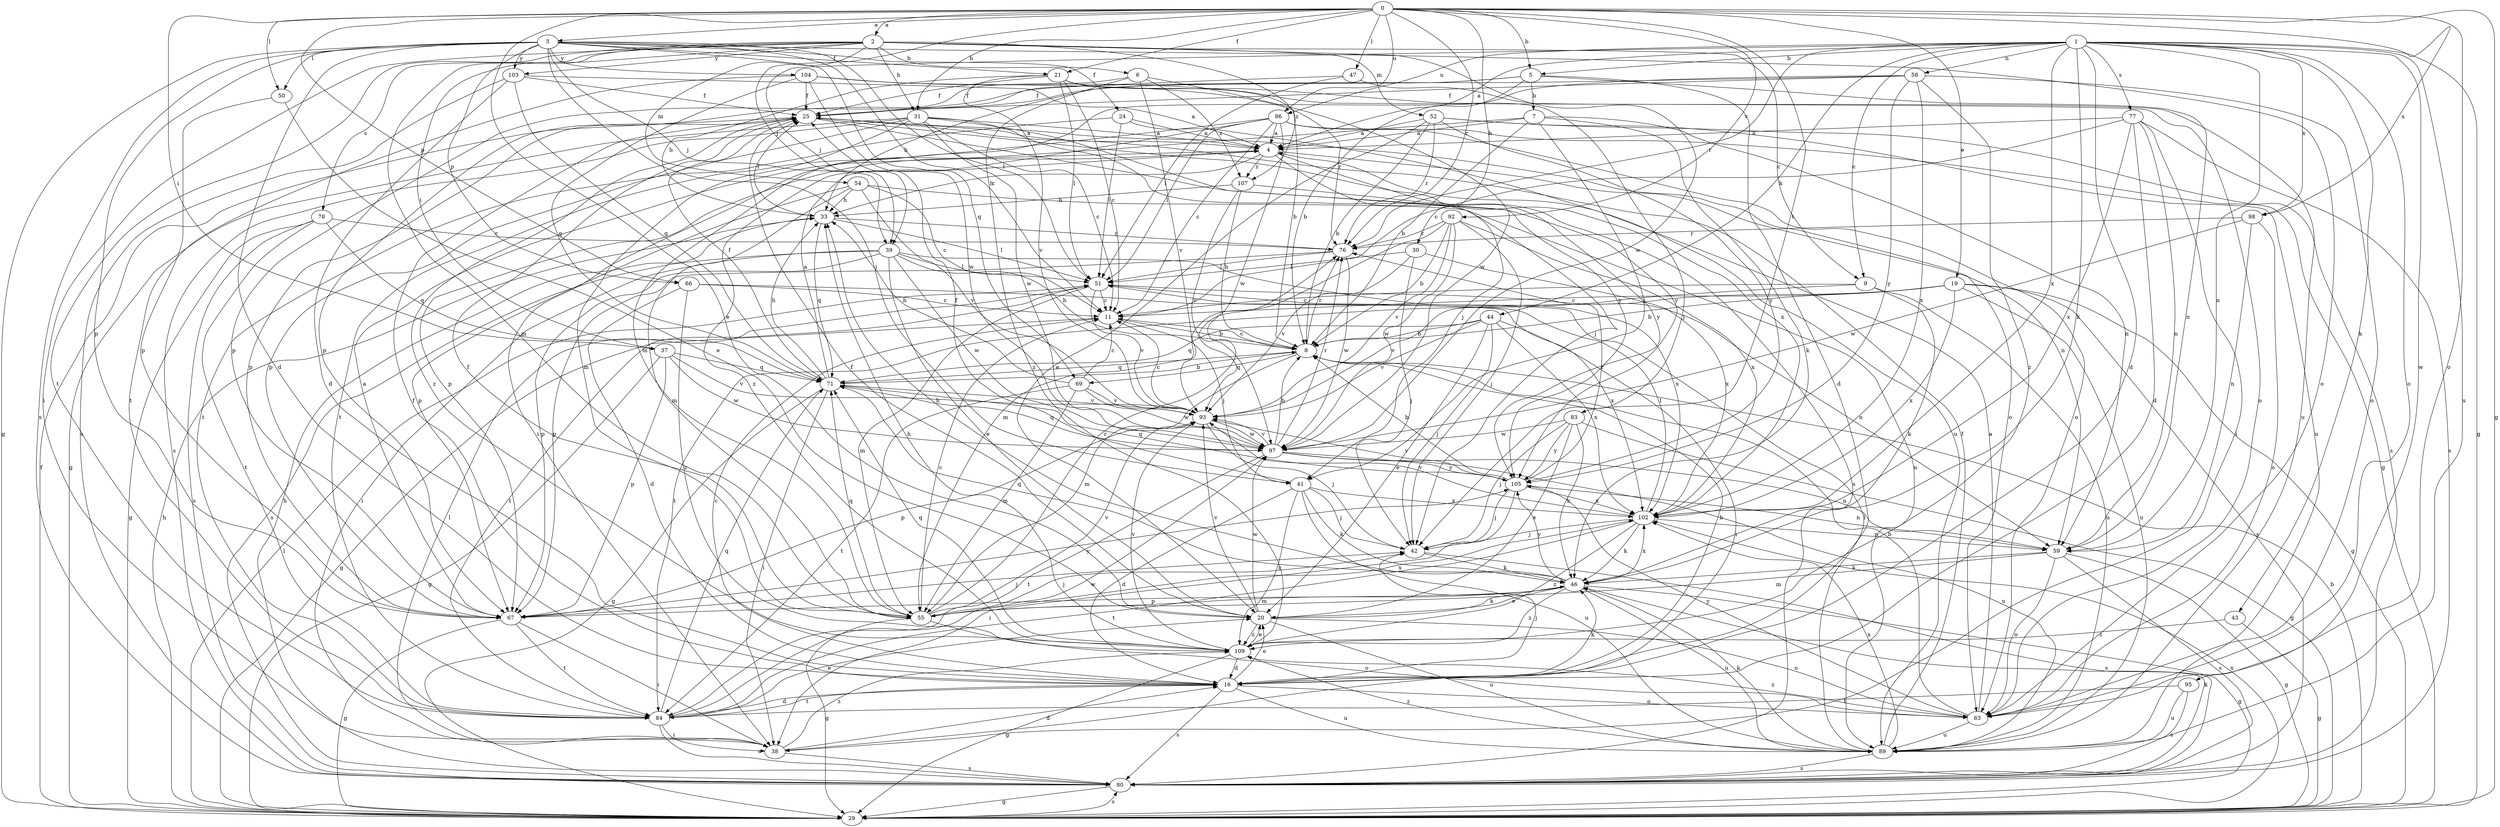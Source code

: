 strict digraph  {
0;
1;
2;
3;
4;
5;
6;
7;
8;
9;
11;
16;
19;
20;
21;
24;
25;
29;
30;
31;
33;
37;
38;
39;
41;
42;
43;
44;
46;
47;
50;
51;
52;
54;
55;
58;
59;
63;
66;
67;
69;
71;
76;
77;
78;
80;
83;
84;
86;
89;
92;
93;
95;
97;
98;
102;
103;
104;
105;
107;
109;
0 -> 2  [label=a];
0 -> 3  [label=a];
0 -> 5  [label=b];
0 -> 19  [label=e];
0 -> 20  [label=e];
0 -> 21  [label=f];
0 -> 29  [label=g];
0 -> 30  [label=h];
0 -> 31  [label=h];
0 -> 37  [label=i];
0 -> 39  [label=j];
0 -> 47  [label=l];
0 -> 50  [label=l];
0 -> 63  [label=o];
0 -> 66  [label=p];
0 -> 76  [label=r];
0 -> 83  [label=t];
0 -> 86  [label=u];
0 -> 92  [label=v];
0 -> 98  [label=x];
1 -> 4  [label=a];
1 -> 5  [label=b];
1 -> 9  [label=c];
1 -> 16  [label=d];
1 -> 29  [label=g];
1 -> 39  [label=j];
1 -> 43  [label=k];
1 -> 44  [label=k];
1 -> 46  [label=k];
1 -> 58  [label=n];
1 -> 59  [label=n];
1 -> 63  [label=o];
1 -> 76  [label=r];
1 -> 77  [label=s];
1 -> 86  [label=u];
1 -> 89  [label=u];
1 -> 95  [label=w];
1 -> 98  [label=x];
1 -> 102  [label=x];
2 -> 6  [label=b];
2 -> 9  [label=c];
2 -> 31  [label=h];
2 -> 37  [label=i];
2 -> 38  [label=i];
2 -> 52  [label=m];
2 -> 54  [label=m];
2 -> 55  [label=m];
2 -> 78  [label=s];
2 -> 84  [label=t];
2 -> 97  [label=w];
2 -> 103  [label=y];
2 -> 107  [label=z];
3 -> 11  [label=c];
3 -> 16  [label=d];
3 -> 21  [label=f];
3 -> 24  [label=f];
3 -> 29  [label=g];
3 -> 39  [label=j];
3 -> 41  [label=j];
3 -> 50  [label=l];
3 -> 51  [label=l];
3 -> 63  [label=o];
3 -> 66  [label=p];
3 -> 67  [label=p];
3 -> 69  [label=q];
3 -> 80  [label=s];
3 -> 103  [label=y];
3 -> 104  [label=y];
4 -> 33  [label=h];
4 -> 41  [label=j];
4 -> 59  [label=n];
4 -> 67  [label=p];
4 -> 105  [label=y];
4 -> 107  [label=z];
5 -> 7  [label=b];
5 -> 8  [label=b];
5 -> 16  [label=d];
5 -> 33  [label=h];
5 -> 59  [label=n];
5 -> 67  [label=p];
6 -> 25  [label=f];
6 -> 93  [label=v];
6 -> 97  [label=w];
6 -> 107  [label=z];
6 -> 109  [label=z];
7 -> 4  [label=a];
7 -> 8  [label=b];
7 -> 38  [label=i];
7 -> 41  [label=j];
7 -> 46  [label=k];
7 -> 59  [label=n];
8 -> 11  [label=c];
8 -> 55  [label=m];
8 -> 69  [label=q];
8 -> 71  [label=q];
8 -> 76  [label=r];
9 -> 11  [label=c];
9 -> 46  [label=k];
9 -> 84  [label=t];
9 -> 89  [label=u];
11 -> 8  [label=b];
11 -> 29  [label=g];
11 -> 41  [label=j];
16 -> 8  [label=b];
16 -> 11  [label=c];
16 -> 20  [label=e];
16 -> 25  [label=f];
16 -> 42  [label=j];
16 -> 46  [label=k];
16 -> 63  [label=o];
16 -> 80  [label=s];
16 -> 84  [label=t];
16 -> 89  [label=u];
19 -> 8  [label=b];
19 -> 11  [label=c];
19 -> 29  [label=g];
19 -> 80  [label=s];
19 -> 89  [label=u];
19 -> 93  [label=v];
19 -> 102  [label=x];
20 -> 25  [label=f];
20 -> 46  [label=k];
20 -> 63  [label=o];
20 -> 89  [label=u];
20 -> 93  [label=v];
20 -> 97  [label=w];
20 -> 109  [label=z];
21 -> 8  [label=b];
21 -> 11  [label=c];
21 -> 25  [label=f];
21 -> 33  [label=h];
21 -> 42  [label=j];
21 -> 51  [label=l];
21 -> 93  [label=v];
24 -> 4  [label=a];
24 -> 51  [label=l];
24 -> 84  [label=t];
24 -> 89  [label=u];
25 -> 4  [label=a];
25 -> 63  [label=o];
25 -> 67  [label=p];
25 -> 102  [label=x];
25 -> 105  [label=y];
25 -> 109  [label=z];
29 -> 8  [label=b];
29 -> 25  [label=f];
29 -> 33  [label=h];
29 -> 51  [label=l];
29 -> 80  [label=s];
29 -> 102  [label=x];
30 -> 42  [label=j];
30 -> 51  [label=l];
30 -> 93  [label=v];
30 -> 102  [label=x];
31 -> 4  [label=a];
31 -> 11  [label=c];
31 -> 29  [label=g];
31 -> 42  [label=j];
31 -> 55  [label=m];
31 -> 67  [label=p];
31 -> 80  [label=s];
31 -> 97  [label=w];
31 -> 105  [label=y];
33 -> 25  [label=f];
33 -> 51  [label=l];
33 -> 71  [label=q];
33 -> 76  [label=r];
37 -> 29  [label=g];
37 -> 67  [label=p];
37 -> 71  [label=q];
37 -> 93  [label=v];
37 -> 97  [label=w];
38 -> 16  [label=d];
38 -> 51  [label=l];
38 -> 80  [label=s];
38 -> 109  [label=z];
39 -> 8  [label=b];
39 -> 20  [label=e];
39 -> 38  [label=i];
39 -> 51  [label=l];
39 -> 67  [label=p];
39 -> 80  [label=s];
39 -> 97  [label=w];
39 -> 102  [label=x];
41 -> 16  [label=d];
41 -> 25  [label=f];
41 -> 42  [label=j];
41 -> 46  [label=k];
41 -> 89  [label=u];
41 -> 102  [label=x];
41 -> 109  [label=z];
42 -> 46  [label=k];
42 -> 80  [label=s];
43 -> 29  [label=g];
43 -> 109  [label=z];
44 -> 8  [label=b];
44 -> 20  [label=e];
44 -> 38  [label=i];
44 -> 42  [label=j];
44 -> 71  [label=q];
44 -> 93  [label=v];
44 -> 102  [label=x];
46 -> 20  [label=e];
46 -> 29  [label=g];
46 -> 33  [label=h];
46 -> 55  [label=m];
46 -> 67  [label=p];
46 -> 71  [label=q];
46 -> 89  [label=u];
46 -> 102  [label=x];
46 -> 105  [label=y];
46 -> 109  [label=z];
47 -> 25  [label=f];
47 -> 51  [label=l];
47 -> 89  [label=u];
50 -> 20  [label=e];
50 -> 67  [label=p];
51 -> 11  [label=c];
51 -> 55  [label=m];
51 -> 59  [label=n];
51 -> 84  [label=t];
51 -> 93  [label=v];
52 -> 4  [label=a];
52 -> 8  [label=b];
52 -> 20  [label=e];
52 -> 76  [label=r];
52 -> 80  [label=s];
52 -> 89  [label=u];
52 -> 105  [label=y];
54 -> 11  [label=c];
54 -> 33  [label=h];
54 -> 55  [label=m];
54 -> 67  [label=p];
54 -> 89  [label=u];
54 -> 93  [label=v];
55 -> 11  [label=c];
55 -> 25  [label=f];
55 -> 29  [label=g];
55 -> 42  [label=j];
55 -> 63  [label=o];
55 -> 71  [label=q];
55 -> 76  [label=r];
55 -> 93  [label=v];
55 -> 102  [label=x];
58 -> 25  [label=f];
58 -> 55  [label=m];
58 -> 63  [label=o];
58 -> 67  [label=p];
58 -> 102  [label=x];
58 -> 105  [label=y];
58 -> 109  [label=z];
59 -> 29  [label=g];
59 -> 46  [label=k];
59 -> 55  [label=m];
59 -> 63  [label=o];
59 -> 80  [label=s];
63 -> 4  [label=a];
63 -> 8  [label=b];
63 -> 89  [label=u];
63 -> 105  [label=y];
63 -> 109  [label=z];
66 -> 11  [label=c];
66 -> 16  [label=d];
66 -> 102  [label=x];
66 -> 109  [label=z];
67 -> 4  [label=a];
67 -> 29  [label=g];
67 -> 38  [label=i];
67 -> 42  [label=j];
67 -> 84  [label=t];
67 -> 105  [label=y];
69 -> 11  [label=c];
69 -> 33  [label=h];
69 -> 55  [label=m];
69 -> 84  [label=t];
69 -> 93  [label=v];
69 -> 97  [label=w];
71 -> 4  [label=a];
71 -> 8  [label=b];
71 -> 25  [label=f];
71 -> 29  [label=g];
71 -> 33  [label=h];
71 -> 38  [label=i];
71 -> 93  [label=v];
76 -> 51  [label=l];
76 -> 67  [label=p];
76 -> 97  [label=w];
77 -> 4  [label=a];
77 -> 11  [label=c];
77 -> 16  [label=d];
77 -> 38  [label=i];
77 -> 59  [label=n];
77 -> 80  [label=s];
77 -> 102  [label=x];
78 -> 29  [label=g];
78 -> 71  [label=q];
78 -> 76  [label=r];
78 -> 80  [label=s];
78 -> 84  [label=t];
80 -> 29  [label=g];
80 -> 33  [label=h];
80 -> 46  [label=k];
83 -> 20  [label=e];
83 -> 29  [label=g];
83 -> 42  [label=j];
83 -> 46  [label=k];
83 -> 97  [label=w];
83 -> 105  [label=y];
84 -> 16  [label=d];
84 -> 20  [label=e];
84 -> 38  [label=i];
84 -> 71  [label=q];
84 -> 80  [label=s];
84 -> 97  [label=w];
86 -> 4  [label=a];
86 -> 11  [label=c];
86 -> 29  [label=g];
86 -> 51  [label=l];
86 -> 63  [label=o];
86 -> 84  [label=t];
86 -> 97  [label=w];
86 -> 109  [label=z];
89 -> 25  [label=f];
89 -> 46  [label=k];
89 -> 51  [label=l];
89 -> 80  [label=s];
89 -> 102  [label=x];
89 -> 109  [label=z];
92 -> 8  [label=b];
92 -> 42  [label=j];
92 -> 55  [label=m];
92 -> 76  [label=r];
92 -> 93  [label=v];
92 -> 97  [label=w];
92 -> 102  [label=x];
93 -> 11  [label=c];
93 -> 42  [label=j];
93 -> 67  [label=p];
93 -> 97  [label=w];
95 -> 80  [label=s];
95 -> 84  [label=t];
95 -> 89  [label=u];
97 -> 8  [label=b];
97 -> 59  [label=n];
97 -> 71  [label=q];
97 -> 76  [label=r];
97 -> 84  [label=t];
97 -> 89  [label=u];
97 -> 93  [label=v];
97 -> 105  [label=y];
98 -> 59  [label=n];
98 -> 63  [label=o];
98 -> 76  [label=r];
98 -> 97  [label=w];
102 -> 42  [label=j];
102 -> 46  [label=k];
102 -> 51  [label=l];
102 -> 59  [label=n];
102 -> 84  [label=t];
102 -> 93  [label=v];
102 -> 109  [label=z];
103 -> 4  [label=a];
103 -> 16  [label=d];
103 -> 25  [label=f];
103 -> 71  [label=q];
103 -> 80  [label=s];
104 -> 25  [label=f];
104 -> 63  [label=o];
104 -> 71  [label=q];
104 -> 76  [label=r];
104 -> 84  [label=t];
104 -> 97  [label=w];
105 -> 8  [label=b];
105 -> 38  [label=i];
105 -> 42  [label=j];
105 -> 59  [label=n];
105 -> 71  [label=q];
105 -> 76  [label=r];
105 -> 93  [label=v];
105 -> 102  [label=x];
107 -> 8  [label=b];
107 -> 33  [label=h];
107 -> 80  [label=s];
107 -> 93  [label=v];
109 -> 16  [label=d];
109 -> 20  [label=e];
109 -> 29  [label=g];
109 -> 33  [label=h];
109 -> 71  [label=q];
109 -> 93  [label=v];
}
